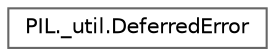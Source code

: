 digraph "Graphical Class Hierarchy"
{
 // LATEX_PDF_SIZE
  bgcolor="transparent";
  edge [fontname=Helvetica,fontsize=10,labelfontname=Helvetica,labelfontsize=10];
  node [fontname=Helvetica,fontsize=10,shape=box,height=0.2,width=0.4];
  rankdir="LR";
  Node0 [id="Node000000",label="PIL._util.DeferredError",height=0.2,width=0.4,color="grey40", fillcolor="white", style="filled",URL="$d6/d5c/classPIL_1_1__util_1_1DeferredError.html",tooltip=" "];
}
